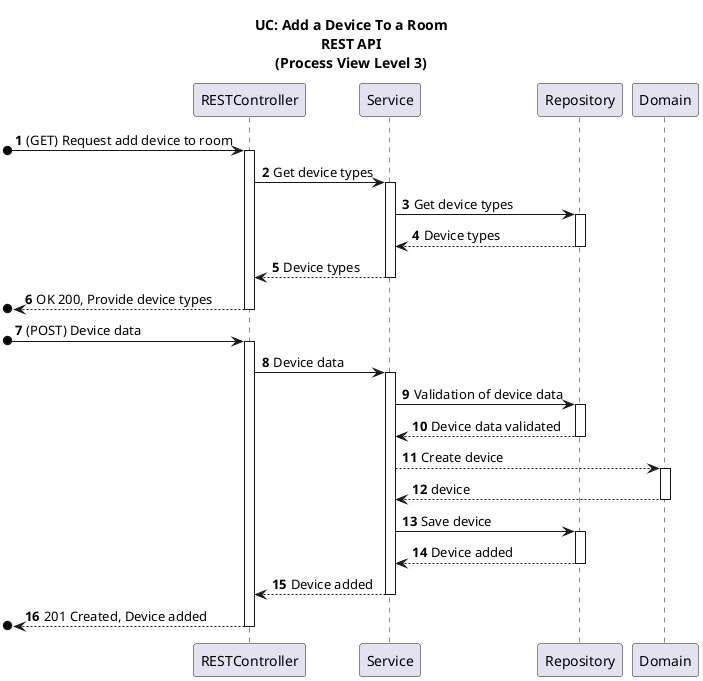 @startuml

title UC: Add a Device To a Room\nREST API\n(Process View Level 3)
autonumber

participant "RESTController" as RC
participant "Service" as S
participant "Repository" as R
participant "Domain" as D

[o-> RC: (GET) Request add device to room
activate RC
RC -> S: Get device types
activate S
S -> R: Get device types
activate R
R --> S: Device types
deactivate R
S --> RC: Device types
deactivate S
[o<-- RC: OK 200, Provide device types
deactivate RC


[o-> RC: (POST) Device data
activate RC
RC -> S: Device data
activate S
S -> R: Validation of device data
activate R
R --> S: Device data validated
deactivate R

S --> D: Create device
activate D
D --> S: device
deactivate D

S -> R: Save device
activate R
R --> S: Device added
deactivate R
S --> RC: Device added
deactivate S
[o<-- RC: 201 Created, Device added
deactivate RC

@enduml
